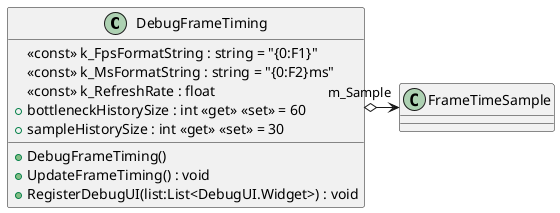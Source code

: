 @startuml
class DebugFrameTiming {
    <<const>> k_FpsFormatString : string = "{0:F1&#125;"
    <<const>> k_MsFormatString : string = "{0:F2&#125;ms"
    <<const>> k_RefreshRate : float
    + bottleneckHistorySize : int <<get>> <<set>> = 60
    + sampleHistorySize : int <<get>> <<set>> = 30
    + DebugFrameTiming()
    + UpdateFrameTiming() : void
    + RegisterDebugUI(list:List<DebugUI.Widget>) : void
}
DebugFrameTiming o-> "m_Sample" FrameTimeSample
@enduml
